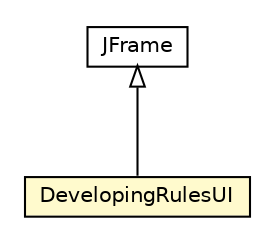 #!/usr/local/bin/dot
#
# Class diagram 
# Generated by UMLGraph version R5_6-24-gf6e263 (http://www.umlgraph.org/)
#

digraph G {
	edge [fontname="Helvetica",fontsize=10,labelfontname="Helvetica",labelfontsize=10];
	node [fontname="Helvetica",fontsize=10,shape=plaintext];
	nodesep=0.25;
	ranksep=0.5;
	// org.universAAL.drools.DevelopingRulesUI
	c3559692 [label=<<table title="org.universAAL.drools.DevelopingRulesUI" border="0" cellborder="1" cellspacing="0" cellpadding="2" port="p" bgcolor="lemonChiffon" href="./DevelopingRulesUI.html">
		<tr><td><table border="0" cellspacing="0" cellpadding="1">
<tr><td align="center" balign="center"> DevelopingRulesUI </td></tr>
		</table></td></tr>
		</table>>, URL="./DevelopingRulesUI.html", fontname="Helvetica", fontcolor="black", fontsize=10.0];
	//org.universAAL.drools.DevelopingRulesUI extends javax.swing.JFrame
	c3561194:p -> c3559692:p [dir=back,arrowtail=empty];
	// javax.swing.JFrame
	c3561194 [label=<<table title="javax.swing.JFrame" border="0" cellborder="1" cellspacing="0" cellpadding="2" port="p" href="http://java.sun.com/j2se/1.4.2/docs/api/javax/swing/JFrame.html">
		<tr><td><table border="0" cellspacing="0" cellpadding="1">
<tr><td align="center" balign="center"> JFrame </td></tr>
		</table></td></tr>
		</table>>, URL="http://java.sun.com/j2se/1.4.2/docs/api/javax/swing/JFrame.html", fontname="Helvetica", fontcolor="black", fontsize=10.0];
}


